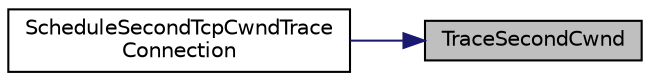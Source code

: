 digraph "TraceSecondCwnd"
{
 // LATEX_PDF_SIZE
  edge [fontname="Helvetica",fontsize="10",labelfontname="Helvetica",labelfontsize="10"];
  node [fontname="Helvetica",fontsize="10",shape=record];
  rankdir="RL";
  Node1 [label="TraceSecondCwnd",height=0.2,width=0.4,color="black", fillcolor="grey75", style="filled", fontcolor="black",tooltip=" "];
  Node1 -> Node2 [dir="back",color="midnightblue",fontsize="10",style="solid",fontname="Helvetica"];
  Node2 [label="ScheduleSecondTcpCwndTrace\lConnection",height=0.2,width=0.4,color="black", fillcolor="white", style="filled",URL="$tcp-validation_8cc.html#a9ac440c63de65b4073cd44f4e50021a4",tooltip=" "];
}
